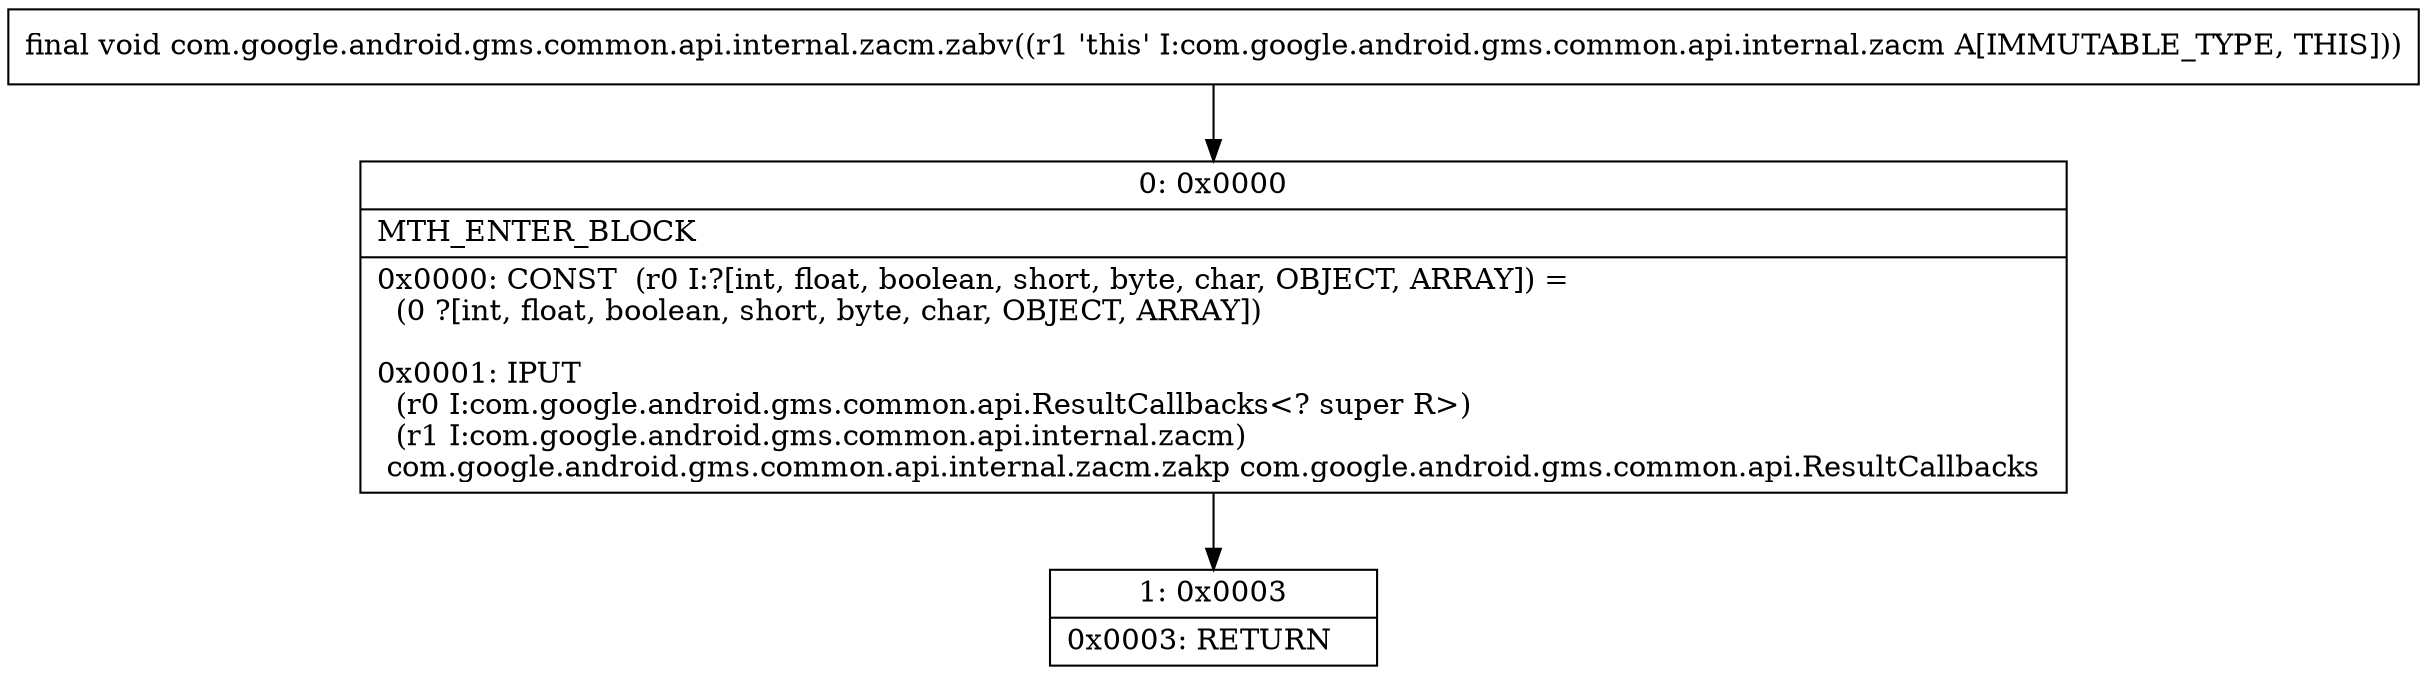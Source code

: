 digraph "CFG forcom.google.android.gms.common.api.internal.zacm.zabv()V" {
Node_0 [shape=record,label="{0\:\ 0x0000|MTH_ENTER_BLOCK\l|0x0000: CONST  (r0 I:?[int, float, boolean, short, byte, char, OBJECT, ARRAY]) = \l  (0 ?[int, float, boolean, short, byte, char, OBJECT, ARRAY])\l \l0x0001: IPUT  \l  (r0 I:com.google.android.gms.common.api.ResultCallbacks\<? super R\>)\l  (r1 I:com.google.android.gms.common.api.internal.zacm)\l com.google.android.gms.common.api.internal.zacm.zakp com.google.android.gms.common.api.ResultCallbacks \l}"];
Node_1 [shape=record,label="{1\:\ 0x0003|0x0003: RETURN   \l}"];
MethodNode[shape=record,label="{final void com.google.android.gms.common.api.internal.zacm.zabv((r1 'this' I:com.google.android.gms.common.api.internal.zacm A[IMMUTABLE_TYPE, THIS])) }"];
MethodNode -> Node_0;
Node_0 -> Node_1;
}


